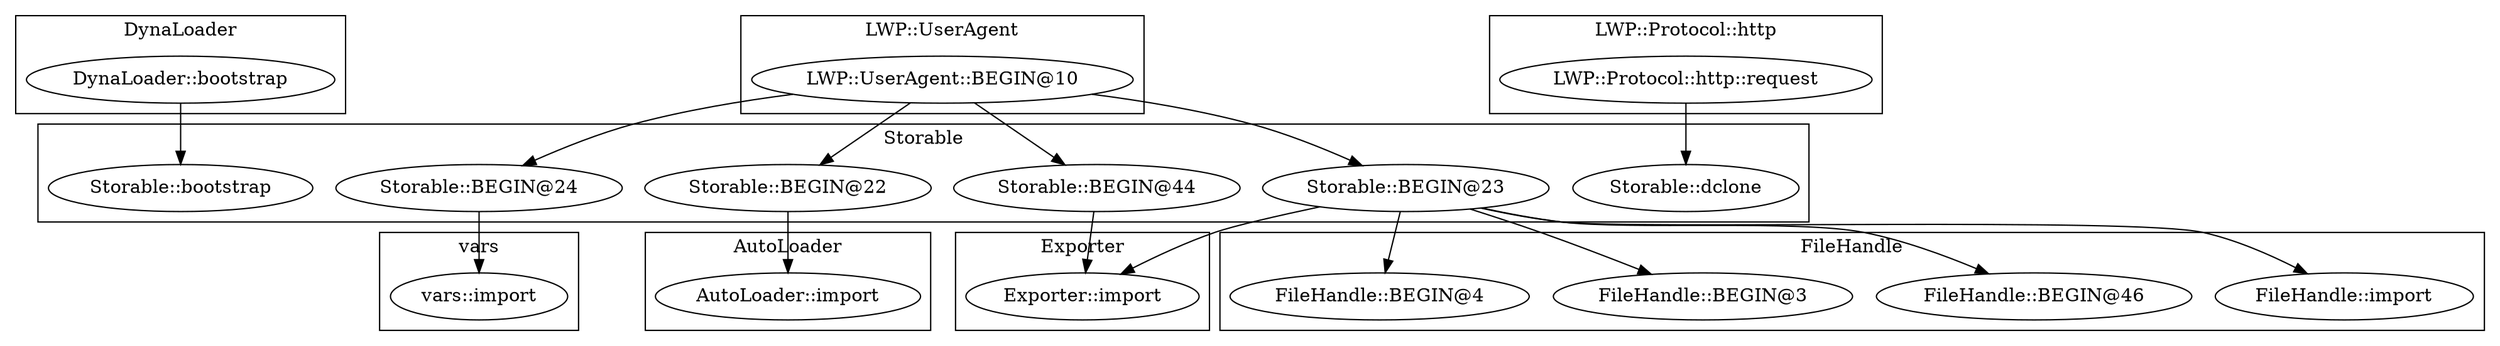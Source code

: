 digraph {
graph [overlap=false]
subgraph cluster_Storable {
	label="Storable";
	"Storable::dclone";
	"Storable::BEGIN@24";
	"Storable::BEGIN@22";
	"Storable::BEGIN@44";
	"Storable::BEGIN@23";
	"Storable::bootstrap";
}
subgraph cluster_DynaLoader {
	label="DynaLoader";
	"DynaLoader::bootstrap";
}
subgraph cluster_vars {
	label="vars";
	"vars::import";
}
subgraph cluster_FileHandle {
	label="FileHandle";
	"FileHandle::import";
	"FileHandle::BEGIN@46";
	"FileHandle::BEGIN@3";
	"FileHandle::BEGIN@4";
}
subgraph cluster_LWP_UserAgent {
	label="LWP::UserAgent";
	"LWP::UserAgent::BEGIN@10";
}
subgraph cluster_Exporter {
	label="Exporter";
	"Exporter::import";
}
subgraph cluster_AutoLoader {
	label="AutoLoader";
	"AutoLoader::import";
}
subgraph cluster_LWP_Protocol_http {
	label="LWP::Protocol::http";
	"LWP::Protocol::http::request";
}
"Storable::BEGIN@23" -> "Exporter::import";
"Storable::BEGIN@44" -> "Exporter::import";
"Storable::BEGIN@23" -> "FileHandle::BEGIN@46";
"LWP::UserAgent::BEGIN@10" -> "Storable::BEGIN@22";
"Storable::BEGIN@22" -> "AutoLoader::import";
"Storable::BEGIN@23" -> "FileHandle::BEGIN@4";
"Storable::BEGIN@23" -> "FileHandle::BEGIN@3";
"Storable::BEGIN@24" -> "vars::import";
"LWP::UserAgent::BEGIN@10" -> "Storable::BEGIN@24";
"LWP::UserAgent::BEGIN@10" -> "Storable::BEGIN@23";
"DynaLoader::bootstrap" -> "Storable::bootstrap";
"LWP::Protocol::http::request" -> "Storable::dclone";
"LWP::UserAgent::BEGIN@10" -> "Storable::BEGIN@44";
"Storable::BEGIN@23" -> "FileHandle::import";
}
